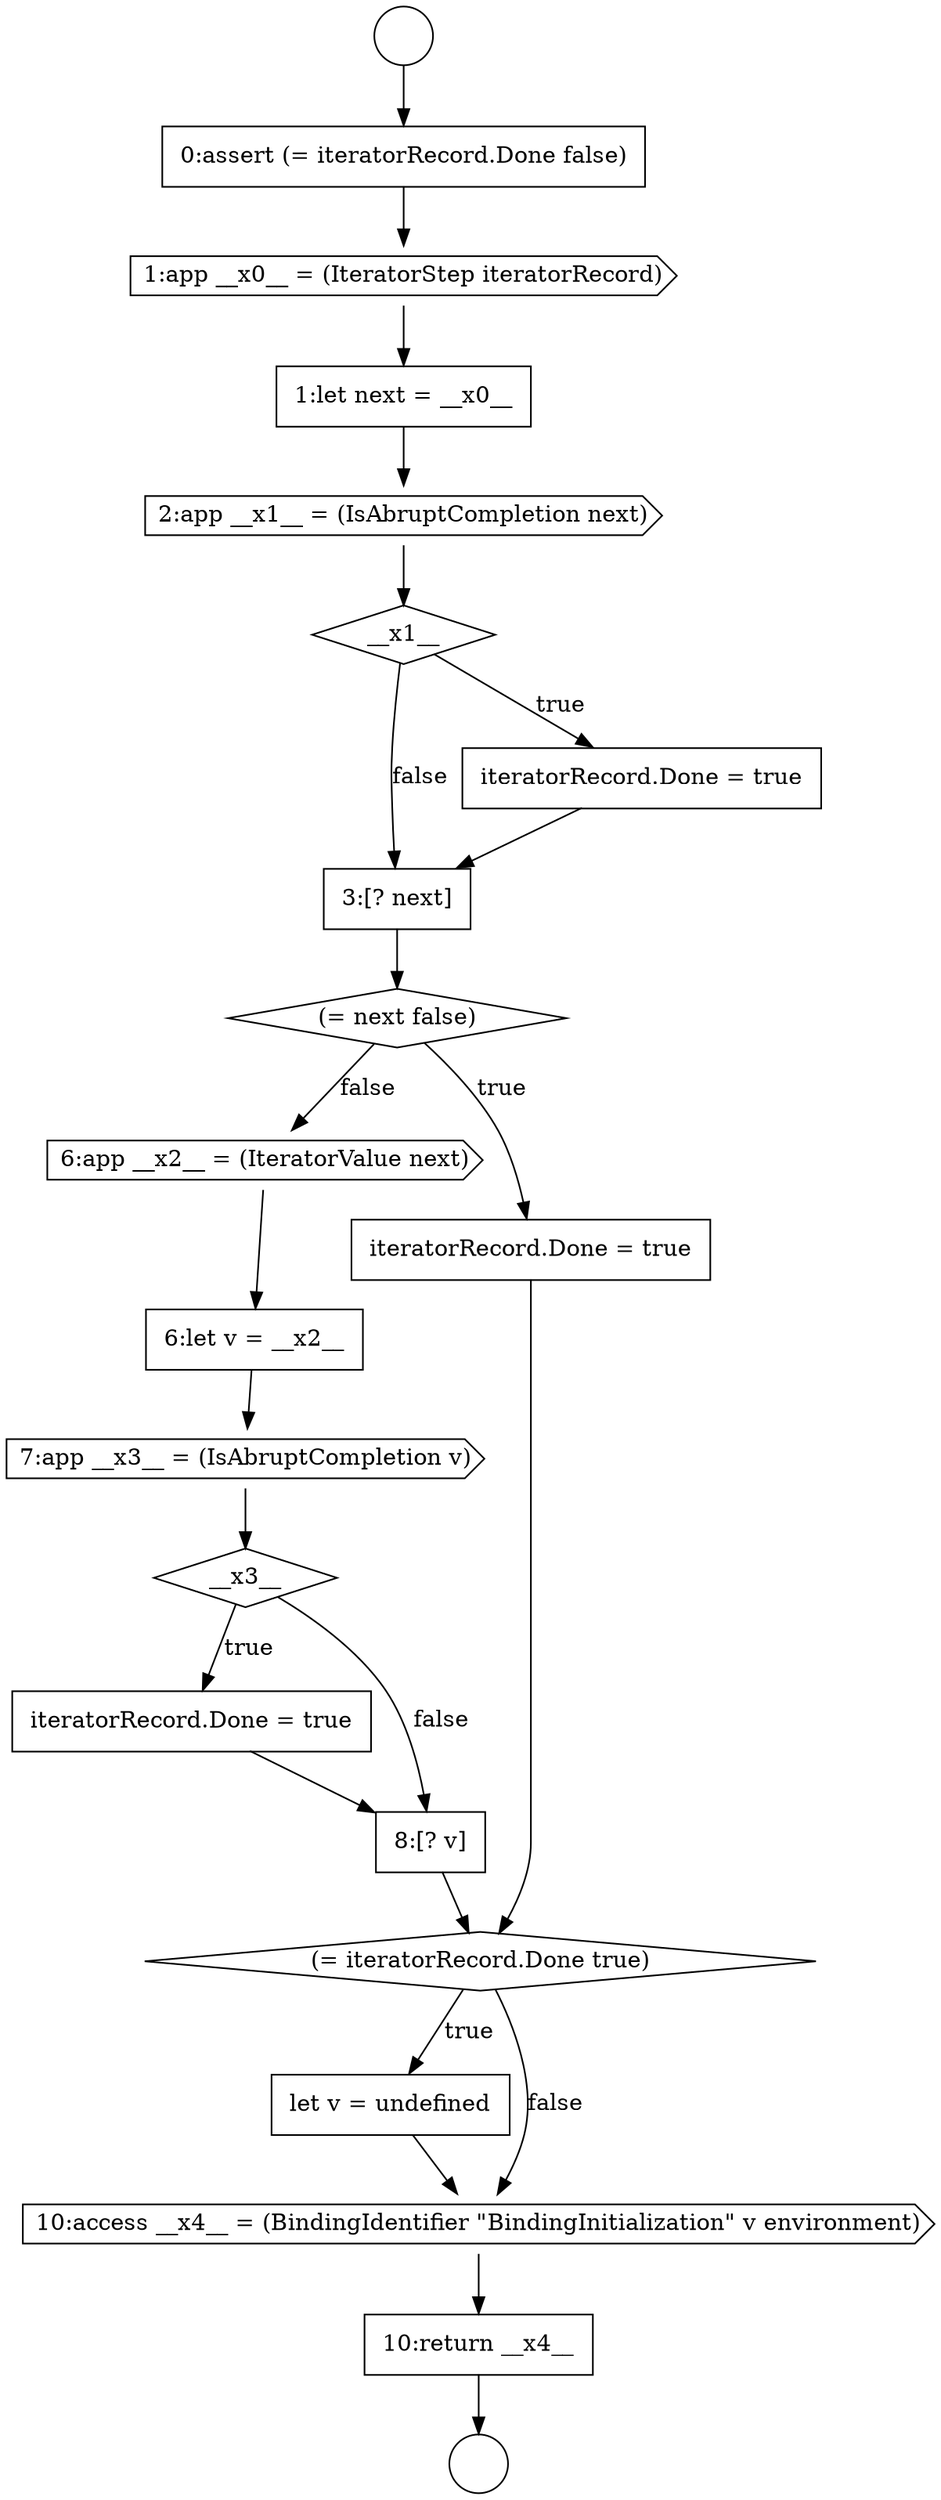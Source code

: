 digraph {
  node9965 [shape=cds, label=<<font color="black">2:app __x1__ = (IsAbruptCompletion next)</font>> color="black" fillcolor="white" style=filled]
  node9971 [shape=cds, label=<<font color="black">6:app __x2__ = (IteratorValue next)</font>> color="black" fillcolor="white" style=filled]
  node9960 [shape=circle label=" " color="black" fillcolor="white" style=filled]
  node9973 [shape=cds, label=<<font color="black">7:app __x3__ = (IsAbruptCompletion v)</font>> color="black" fillcolor="white" style=filled]
  node9970 [shape=none, margin=0, label=<<font color="black">
    <table border="0" cellborder="1" cellspacing="0" cellpadding="10">
      <tr><td align="left">iteratorRecord.Done = true</td></tr>
    </table>
  </font>> color="black" fillcolor="white" style=filled]
  node9968 [shape=none, margin=0, label=<<font color="black">
    <table border="0" cellborder="1" cellspacing="0" cellpadding="10">
      <tr><td align="left">3:[? next]</td></tr>
    </table>
  </font>> color="black" fillcolor="white" style=filled]
  node9977 [shape=diamond, label=<<font color="black">(= iteratorRecord.Done true)</font>> color="black" fillcolor="white" style=filled]
  node9964 [shape=none, margin=0, label=<<font color="black">
    <table border="0" cellborder="1" cellspacing="0" cellpadding="10">
      <tr><td align="left">1:let next = __x0__</td></tr>
    </table>
  </font>> color="black" fillcolor="white" style=filled]
  node9974 [shape=diamond, label=<<font color="black">__x3__</font>> color="black" fillcolor="white" style=filled]
  node9967 [shape=none, margin=0, label=<<font color="black">
    <table border="0" cellborder="1" cellspacing="0" cellpadding="10">
      <tr><td align="left">iteratorRecord.Done = true</td></tr>
    </table>
  </font>> color="black" fillcolor="white" style=filled]
  node9975 [shape=none, margin=0, label=<<font color="black">
    <table border="0" cellborder="1" cellspacing="0" cellpadding="10">
      <tr><td align="left">iteratorRecord.Done = true</td></tr>
    </table>
  </font>> color="black" fillcolor="white" style=filled]
  node9966 [shape=diamond, label=<<font color="black">__x1__</font>> color="black" fillcolor="white" style=filled]
  node9976 [shape=none, margin=0, label=<<font color="black">
    <table border="0" cellborder="1" cellspacing="0" cellpadding="10">
      <tr><td align="left">8:[? v]</td></tr>
    </table>
  </font>> color="black" fillcolor="white" style=filled]
  node9978 [shape=none, margin=0, label=<<font color="black">
    <table border="0" cellborder="1" cellspacing="0" cellpadding="10">
      <tr><td align="left">let v = undefined</td></tr>
    </table>
  </font>> color="black" fillcolor="white" style=filled]
  node9961 [shape=circle label=" " color="black" fillcolor="white" style=filled]
  node9980 [shape=none, margin=0, label=<<font color="black">
    <table border="0" cellborder="1" cellspacing="0" cellpadding="10">
      <tr><td align="left">10:return __x4__</td></tr>
    </table>
  </font>> color="black" fillcolor="white" style=filled]
  node9963 [shape=cds, label=<<font color="black">1:app __x0__ = (IteratorStep iteratorRecord)</font>> color="black" fillcolor="white" style=filled]
  node9972 [shape=none, margin=0, label=<<font color="black">
    <table border="0" cellborder="1" cellspacing="0" cellpadding="10">
      <tr><td align="left">6:let v = __x2__</td></tr>
    </table>
  </font>> color="black" fillcolor="white" style=filled]
  node9962 [shape=none, margin=0, label=<<font color="black">
    <table border="0" cellborder="1" cellspacing="0" cellpadding="10">
      <tr><td align="left">0:assert (= iteratorRecord.Done false)</td></tr>
    </table>
  </font>> color="black" fillcolor="white" style=filled]
  node9969 [shape=diamond, label=<<font color="black">(= next false)</font>> color="black" fillcolor="white" style=filled]
  node9979 [shape=cds, label=<<font color="black">10:access __x4__ = (BindingIdentifier &quot;BindingInitialization&quot; v environment)</font>> color="black" fillcolor="white" style=filled]
  node9965 -> node9966 [ color="black"]
  node9978 -> node9979 [ color="black"]
  node9974 -> node9975 [label=<<font color="black">true</font>> color="black"]
  node9974 -> node9976 [label=<<font color="black">false</font>> color="black"]
  node9979 -> node9980 [ color="black"]
  node9966 -> node9967 [label=<<font color="black">true</font>> color="black"]
  node9966 -> node9968 [label=<<font color="black">false</font>> color="black"]
  node9960 -> node9962 [ color="black"]
  node9968 -> node9969 [ color="black"]
  node9980 -> node9961 [ color="black"]
  node9970 -> node9977 [ color="black"]
  node9964 -> node9965 [ color="black"]
  node9967 -> node9968 [ color="black"]
  node9975 -> node9976 [ color="black"]
  node9977 -> node9978 [label=<<font color="black">true</font>> color="black"]
  node9977 -> node9979 [label=<<font color="black">false</font>> color="black"]
  node9972 -> node9973 [ color="black"]
  node9963 -> node9964 [ color="black"]
  node9969 -> node9970 [label=<<font color="black">true</font>> color="black"]
  node9969 -> node9971 [label=<<font color="black">false</font>> color="black"]
  node9973 -> node9974 [ color="black"]
  node9971 -> node9972 [ color="black"]
  node9976 -> node9977 [ color="black"]
  node9962 -> node9963 [ color="black"]
}
